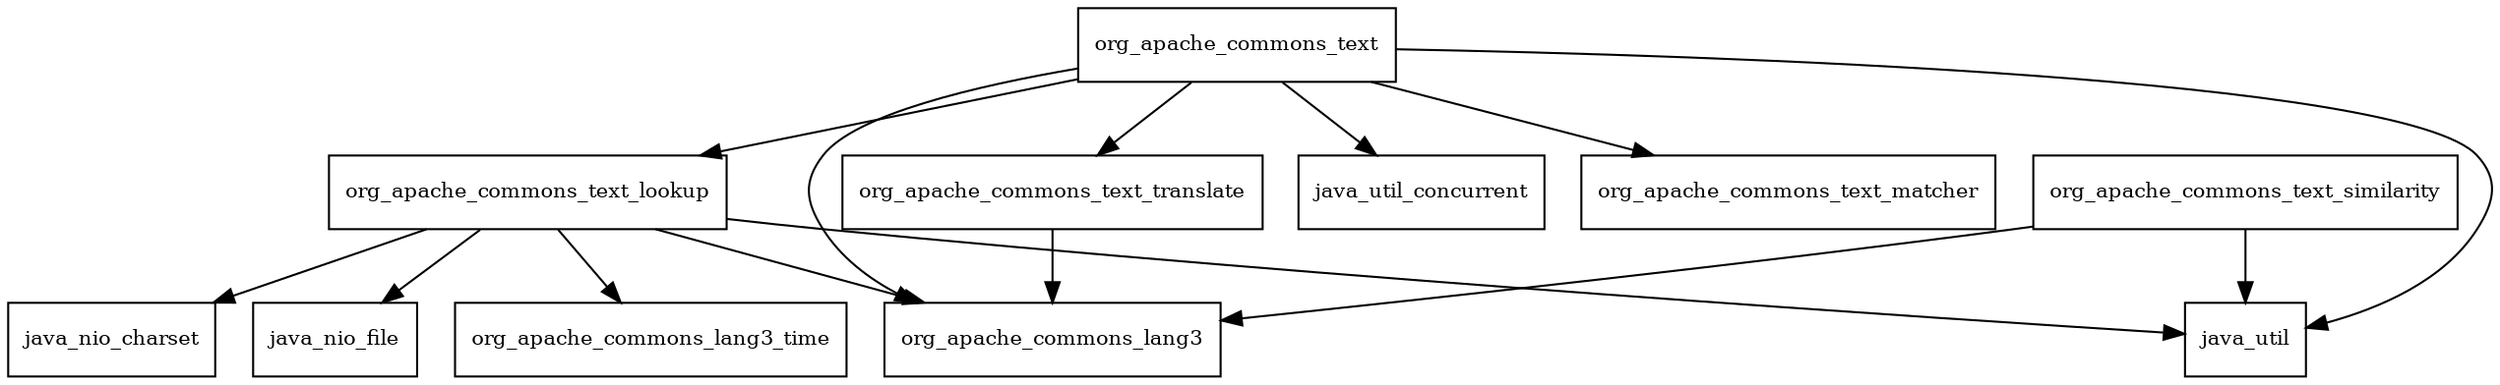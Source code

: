 digraph commons_text_1_5_package_dependencies {
  node [shape = box, fontsize=10.0];
  org_apache_commons_text -> java_util;
  org_apache_commons_text -> java_util_concurrent;
  org_apache_commons_text -> org_apache_commons_lang3;
  org_apache_commons_text -> org_apache_commons_text_lookup;
  org_apache_commons_text -> org_apache_commons_text_matcher;
  org_apache_commons_text -> org_apache_commons_text_translate;
  org_apache_commons_text_lookup -> java_nio_charset;
  org_apache_commons_text_lookup -> java_nio_file;
  org_apache_commons_text_lookup -> java_util;
  org_apache_commons_text_lookup -> org_apache_commons_lang3;
  org_apache_commons_text_lookup -> org_apache_commons_lang3_time;
  org_apache_commons_text_similarity -> java_util;
  org_apache_commons_text_similarity -> org_apache_commons_lang3;
  org_apache_commons_text_translate -> org_apache_commons_lang3;
}
